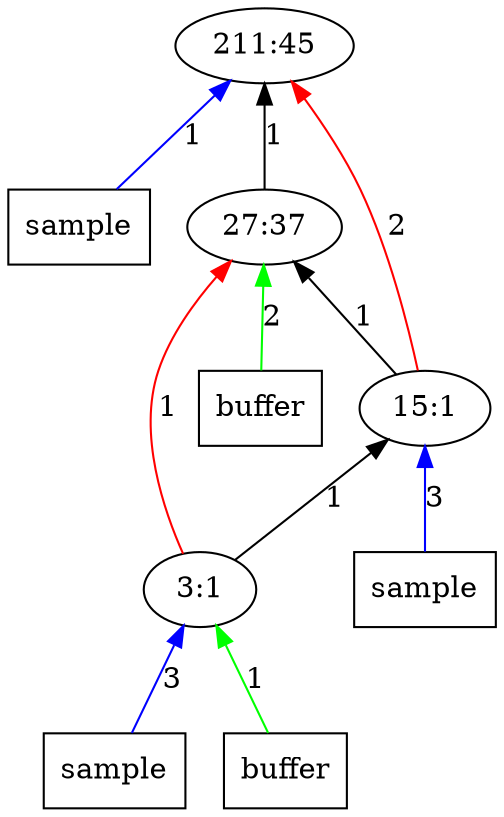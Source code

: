 digraph Tree{
	rankdir="BT"
	x11 -> 1 [label = "1", color = "blue"];
	x11 [label = "sample", shape = "box"];
	1 [label = "211:45"];
	2 -> 1 [label = "1", color = "black"];
	x22 -> 2 [label = "2", color = "green"];
	x22 [label = "buffer", shape = "box"];
	2 [label = "27:37"];
	3 -> 2 [label = "1", color = "black"];
	3 -> 1 [label = "2", color = "red"];
	x31 -> 3 [label = "3", color = "blue"];
	x31 [label = "sample", shape = "box"];
	3 [label = "15:1"];
	4 -> 2 [label = "1", color = "red"];
	4 -> 3 [label = "1", color = "black"];
	x41 -> 4 [label = "3", color = "blue"];
	x41 [label = "sample", shape = "box"];
	x42 -> 4 [label = "1", color = "green"];
	x42 [label = "buffer", shape = "box"];
	4 [label = "3:1"];
}


